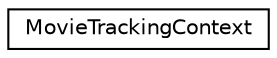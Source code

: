 digraph G
{
  edge [fontname="Helvetica",fontsize="10",labelfontname="Helvetica",labelfontsize="10"];
  node [fontname="Helvetica",fontsize="10",shape=record];
  rankdir=LR;
  Node1 [label="MovieTrackingContext",height=0.2,width=0.4,color="black", fillcolor="white", style="filled",URL="$da/d2a/structMovieTrackingContext.html"];
}
